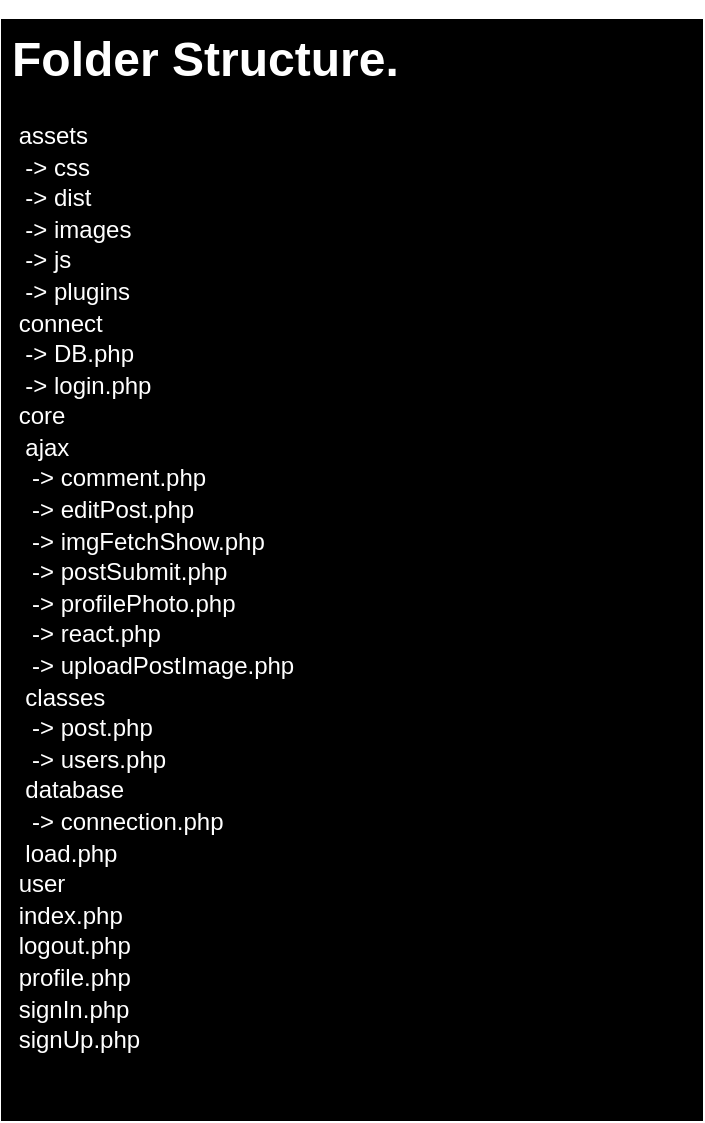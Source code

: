 <mxfile>
    <diagram name="Page-1" id="5UOzBhOOksXnYvbXQNDu">
        <mxGraphModel dx="1059" dy="533" grid="1" gridSize="10" guides="1" tooltips="1" connect="1" arrows="1" fold="1" page="1" pageScale="1" pageWidth="1200" pageHeight="1920" math="0" shadow="0">
            <root>
                <mxCell id="0"/>
                <mxCell id="1" parent="0"/>
                <mxCell id="qkwJOCFznN5w6S7DxBo0-2" value="&lt;h1&gt;Folder Structure.&lt;/h1&gt;&lt;div style=&quot;line-height: 130%;&quot;&gt;&lt;span style=&quot;background-color: initial;&quot;&gt;&amp;nbsp;assets&lt;/span&gt;&lt;br&gt;&lt;span style=&quot;background-color: initial;&quot;&gt;&amp;nbsp; -&amp;gt; css&lt;/span&gt;&lt;br&gt;&lt;span style=&quot;background-color: initial;&quot;&gt;&amp;nbsp; -&amp;gt; dist&lt;/span&gt;&lt;br&gt;&lt;span style=&quot;background-color: initial;&quot;&gt;&amp;nbsp; -&amp;gt; images&lt;/span&gt;&lt;br&gt;&lt;span style=&quot;background-color: initial;&quot;&gt;&amp;nbsp; -&amp;gt; js&lt;/span&gt;&lt;br&gt;&lt;span style=&quot;background-color: initial;&quot;&gt;&amp;nbsp; -&amp;gt; plugins&lt;/span&gt;&lt;br&gt;&lt;span style=&quot;background-color: initial;&quot;&gt;&amp;nbsp;connect&lt;/span&gt;&lt;br&gt;&lt;span style=&quot;background-color: initial;&quot;&gt;&amp;nbsp; -&amp;gt; DB.php&lt;/span&gt;&lt;br&gt;&lt;span style=&quot;background-color: initial;&quot;&gt;&amp;nbsp; -&amp;gt; login.php&lt;/span&gt;&lt;br&gt;&lt;span style=&quot;background-color: initial;&quot;&gt;&amp;nbsp;core&lt;/span&gt;&lt;br&gt;&lt;span style=&quot;background-color: initial;&quot;&gt;&amp;nbsp; ajax&lt;/span&gt;&lt;br&gt;&lt;span style=&quot;background-color: initial;&quot;&gt;&amp;nbsp; &amp;nbsp;-&amp;gt; comment.php&lt;/span&gt;&lt;br&gt;&lt;span style=&quot;background-color: initial;&quot;&gt;&amp;nbsp; &amp;nbsp;-&amp;gt; editPost.php&lt;/span&gt;&lt;br&gt;&lt;span style=&quot;background-color: initial;&quot;&gt;&amp;nbsp; &amp;nbsp;-&amp;gt; imgFetchShow.php&lt;/span&gt;&lt;br&gt;&lt;span style=&quot;background-color: initial;&quot;&gt;&amp;nbsp; &amp;nbsp;-&amp;gt; postSubmit.php&lt;/span&gt;&lt;br&gt;&lt;span style=&quot;background-color: initial;&quot;&gt;&amp;nbsp; &amp;nbsp;-&amp;gt; profilePhoto.php&lt;/span&gt;&lt;br&gt;&lt;span style=&quot;background-color: initial;&quot;&gt;&amp;nbsp; &amp;nbsp;-&amp;gt; react.php&lt;/span&gt;&lt;br&gt;&lt;span style=&quot;background-color: initial;&quot;&gt;&amp;nbsp; &amp;nbsp;-&amp;gt; uploadPostImage.php&lt;/span&gt;&lt;br&gt;&lt;span style=&quot;background-color: initial;&quot;&gt;&amp;nbsp; classes&lt;/span&gt;&lt;br&gt;&lt;span style=&quot;background-color: initial;&quot;&gt;&amp;nbsp; &amp;nbsp;-&amp;gt; post.php&lt;/span&gt;&lt;br&gt;&lt;span style=&quot;background-color: initial;&quot;&gt;&amp;nbsp; &amp;nbsp;-&amp;gt; users.php&lt;/span&gt;&lt;br&gt;&lt;span style=&quot;background-color: initial;&quot;&gt;&amp;nbsp; database&lt;/span&gt;&lt;br&gt;&lt;span style=&quot;background-color: initial;&quot;&gt;&amp;nbsp; &amp;nbsp;-&amp;gt; connection.php&lt;/span&gt;&lt;br&gt;&lt;span style=&quot;background-color: initial;&quot;&gt;&amp;nbsp; load.php&lt;/span&gt;&lt;br&gt;&lt;span style=&quot;background-color: initial;&quot;&gt;&amp;nbsp;user&lt;/span&gt;&lt;br&gt;&lt;span style=&quot;background-color: initial;&quot;&gt;&amp;nbsp;index.php&lt;/span&gt;&lt;br&gt;&lt;span style=&quot;background-color: initial;&quot;&gt;&amp;nbsp;logout.php&lt;/span&gt;&lt;br&gt;&lt;span style=&quot;background-color: initial;&quot;&gt;&amp;nbsp;profile.php&lt;/span&gt;&lt;br&gt;&lt;span style=&quot;background-color: initial;&quot;&gt;&amp;nbsp;signIn.php&lt;/span&gt;&lt;br&gt;&lt;div style=&quot;line-height: 130%;&quot;&gt;&lt;div style=&quot;line-height: 130%;&quot;&gt;&amp;nbsp;signUp.php&lt;/div&gt;&lt;/div&gt;&lt;/div&gt;" style="text;html=1;spacing=5;spacingTop=-20;whiteSpace=wrap;overflow=hidden;rounded=1;arcSize=0;glass=0;fillStyle=solid;fillColor=#000000;fontColor=#FFFFFF;strokeColor=default;" parent="1" vertex="1">
                    <mxGeometry x="40" y="40" width="350" height="550" as="geometry"/>
                </mxCell>
            </root>
        </mxGraphModel>
    </diagram>
</mxfile>